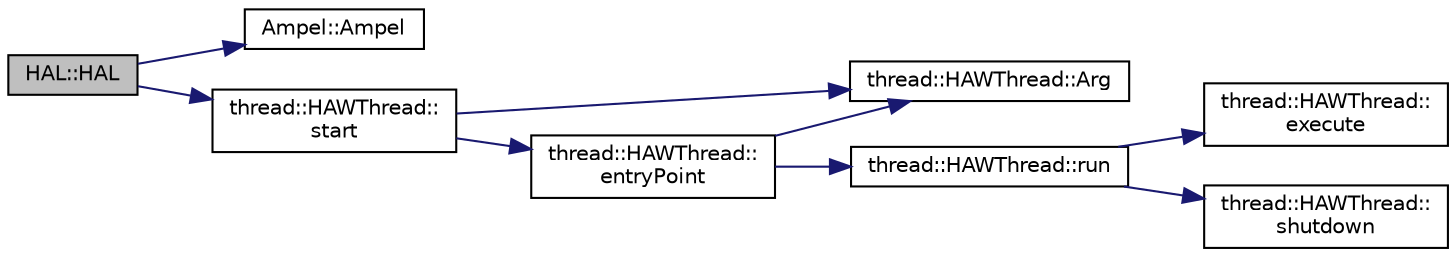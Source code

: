 digraph "HAL::HAL"
{
  edge [fontname="Helvetica",fontsize="10",labelfontname="Helvetica",labelfontsize="10"];
  node [fontname="Helvetica",fontsize="10",shape=record];
  rankdir="LR";
  Node1 [label="HAL::HAL",height=0.2,width=0.4,color="black", fillcolor="grey75", style="filled" fontcolor="black"];
  Node1 -> Node2 [color="midnightblue",fontsize="10",style="solid",fontname="Helvetica"];
  Node2 [label="Ampel::Ampel",height=0.2,width=0.4,color="black", fillcolor="white", style="filled",URL="$class_ampel.html#a4fab5cc137cd3f8c109a737108b9d33f"];
  Node1 -> Node3 [color="midnightblue",fontsize="10",style="solid",fontname="Helvetica"];
  Node3 [label="thread::HAWThread::\lstart",height=0.2,width=0.4,color="black", fillcolor="white", style="filled",URL="$classthread_1_1_h_a_w_thread.html#ae08d268c337511a1e67fbbeefcb1e89d"];
  Node3 -> Node4 [color="midnightblue",fontsize="10",style="solid",fontname="Helvetica"];
  Node4 [label="thread::HAWThread::Arg",height=0.2,width=0.4,color="black", fillcolor="white", style="filled",URL="$classthread_1_1_h_a_w_thread.html#ab692f3a55b92623653d8213793ba4ebb"];
  Node3 -> Node5 [color="midnightblue",fontsize="10",style="solid",fontname="Helvetica"];
  Node5 [label="thread::HAWThread::\lentryPoint",height=0.2,width=0.4,color="black", fillcolor="white", style="filled",URL="$classthread_1_1_h_a_w_thread.html#a044da2e1a8884a3e2764f9f1863863c7"];
  Node5 -> Node6 [color="midnightblue",fontsize="10",style="solid",fontname="Helvetica"];
  Node6 [label="thread::HAWThread::run",height=0.2,width=0.4,color="black", fillcolor="white", style="filled",URL="$classthread_1_1_h_a_w_thread.html#a9a3e17be59877d350e310eb19c52679b"];
  Node6 -> Node7 [color="midnightblue",fontsize="10",style="solid",fontname="Helvetica"];
  Node7 [label="thread::HAWThread::\lexecute",height=0.2,width=0.4,color="black", fillcolor="white", style="filled",URL="$classthread_1_1_h_a_w_thread.html#ae565cb73c096b246664bd2474b9c8907"];
  Node6 -> Node8 [color="midnightblue",fontsize="10",style="solid",fontname="Helvetica"];
  Node8 [label="thread::HAWThread::\lshutdown",height=0.2,width=0.4,color="black", fillcolor="white", style="filled",URL="$classthread_1_1_h_a_w_thread.html#a843ee9493a41cec7e932fdec67a3b244"];
  Node5 -> Node4 [color="midnightblue",fontsize="10",style="solid",fontname="Helvetica"];
}
